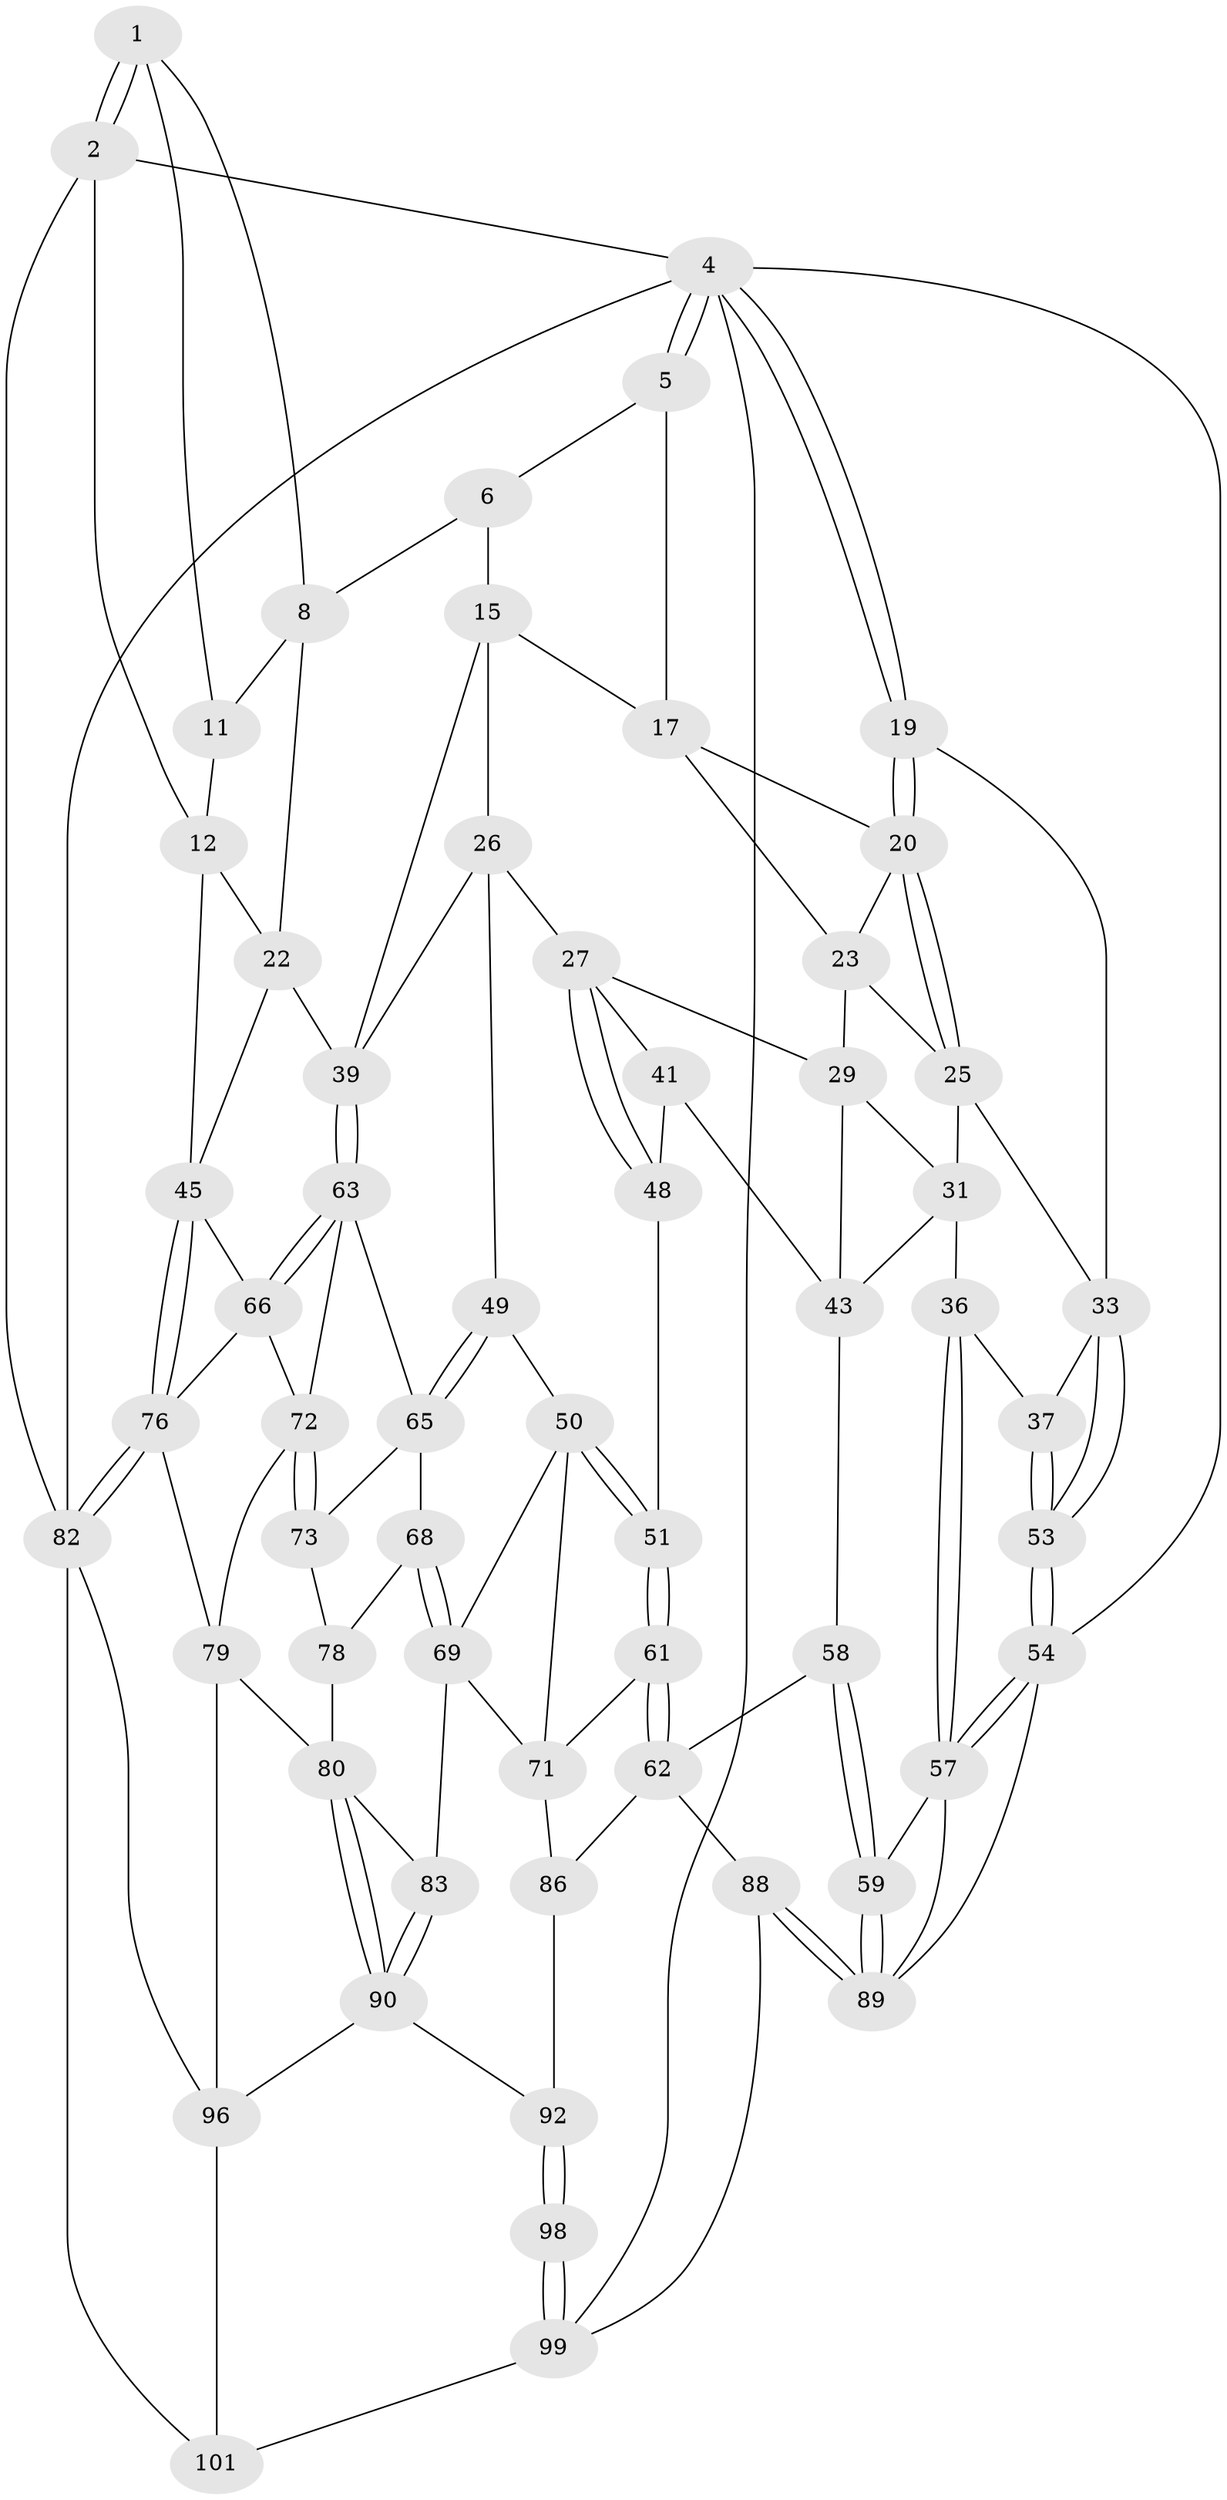// original degree distribution, {4: 0.21568627450980393, 6: 0.19607843137254902, 3: 0.0196078431372549, 5: 0.5686274509803921}
// Generated by graph-tools (version 1.1) at 2025/38/02/21/25 10:38:58]
// undirected, 60 vertices, 137 edges
graph export_dot {
graph [start="1"]
  node [color=gray90,style=filled];
  1 [pos="+0.7206697102672505+0",super="+7"];
  2 [pos="+1+0",super="+3"];
  4 [pos="+0+0",super="+56"];
  5 [pos="+0.41597136430832576+0"];
  6 [pos="+0.5492877297429565+0",super="+10"];
  8 [pos="+0.7662552883053968+0.12615322814397031",super="+9"];
  11 [pos="+0.970952198682181+0",super="+14"];
  12 [pos="+1+0.272715796834004",super="+13"];
  15 [pos="+0.6278556393334304+0.21384045373772273",super="+16"];
  17 [pos="+0.5211343169129169+0.20461703717242416",super="+18"];
  19 [pos="+0+0"];
  20 [pos="+0+0",super="+21"];
  22 [pos="+0.7896557673449269+0.2727011571159231",super="+38"];
  23 [pos="+0.31653308742802655+0.18497431661526514",super="+24"];
  25 [pos="+0.22901027792074455+0.18310969148243525",super="+32"];
  26 [pos="+0.512172200511646+0.34410417813925565",super="+44"];
  27 [pos="+0.47787613473412693+0.3611705568370268",super="+28"];
  29 [pos="+0.29232208341904947+0.25226069422970065",super="+30"];
  31 [pos="+0.11418043532373025+0.3227879110765999",super="+35"];
  33 [pos="+0+0",super="+34"];
  36 [pos="+0.0904917136217994+0.4358852487317692"];
  37 [pos="+0.029928844249498168+0.42603511736424954"];
  39 [pos="+0.761428675656283+0.48218782903949686",super="+40"];
  41 [pos="+0.3626340605032613+0.38403711897617454",super="+42"];
  43 [pos="+0.2539195975305847+0.4573151548049369",super="+47"];
  45 [pos="+1+0.4345505283754257",super="+46"];
  48 [pos="+0.42359075541854846+0.4148753006258361",super="+52"];
  49 [pos="+0.5669644408575464+0.5201177810629561"];
  50 [pos="+0.5502528498161899+0.528898224049067",super="+70"];
  51 [pos="+0.4328855335993896+0.5321522873428398"];
  53 [pos="+0+0.41549258831373886"];
  54 [pos="+0+0.7479671605444564",super="+55"];
  57 [pos="+0.048269418159352394+0.6609874076308997",super="+60"];
  58 [pos="+0.2418253102811115+0.6390259238337374"];
  59 [pos="+0.17870675115904766+0.6688582890426599"];
  61 [pos="+0.3915825980861773+0.6003534047600707"];
  62 [pos="+0.2985570035993238+0.6482936395993534",super="+87"];
  63 [pos="+0.7617032212647915+0.5387168138916528",super="+64"];
  65 [pos="+0.6294165991157963+0.5914078699482771",super="+67"];
  66 [pos="+0.872041664239732+0.6228431767638731",super="+74"];
  68 [pos="+0.603055931723412+0.6813730412492559"];
  69 [pos="+0.5834507294535031+0.6910342495922548",super="+84"];
  71 [pos="+0.49401577868842916+0.6818943502475816",super="+85"];
  72 [pos="+0.7313942912047798+0.6719977187877472",super="+75"];
  73 [pos="+0.7155509206970253+0.6705034922974061"];
  76 [pos="+1+0.8346731734931098",super="+77"];
  78 [pos="+0.6534080984982799+0.7247646053263557"];
  79 [pos="+0.7384188371342941+0.7918314867570645",super="+94"];
  80 [pos="+0.7247004836741919+0.7932376091874902",super="+81"];
  82 [pos="+1+1",super="+102"];
  83 [pos="+0.5956419966671621+0.7558374235891459"];
  86 [pos="+0.4723911007463041+0.8040642070130807"];
  88 [pos="+0.26368661021435463+0.9186622843031095"];
  89 [pos="+0.22779889346656648+0.8670536895357965",super="+95"];
  90 [pos="+0.6267131105108485+0.8501554001755195",super="+91"];
  92 [pos="+0.5802929715160865+0.8721441005409878",super="+93"];
  96 [pos="+0.7748377437408439+0.9534213578172617",super="+97"];
  98 [pos="+0.40726927654092115+1"];
  99 [pos="+0.3850258586841048+1",super="+100"];
  101 [pos="+0.47657104589875515+1"];
  1 -- 2;
  1 -- 2;
  1 -- 8;
  1 -- 11;
  2 -- 12;
  2 -- 4;
  2 -- 82;
  4 -- 5;
  4 -- 5;
  4 -- 19;
  4 -- 19;
  4 -- 82;
  4 -- 99;
  4 -- 54;
  5 -- 6;
  5 -- 17;
  6 -- 15;
  6 -- 8;
  8 -- 22;
  8 -- 11;
  11 -- 12;
  12 -- 45;
  12 -- 22;
  15 -- 39;
  15 -- 17;
  15 -- 26;
  17 -- 23;
  17 -- 20;
  19 -- 20;
  19 -- 20;
  19 -- 33;
  20 -- 25;
  20 -- 25;
  20 -- 23;
  22 -- 45;
  22 -- 39;
  23 -- 25;
  23 -- 29;
  25 -- 33;
  25 -- 31;
  26 -- 27;
  26 -- 49;
  26 -- 39;
  27 -- 48;
  27 -- 48;
  27 -- 41;
  27 -- 29;
  29 -- 43;
  29 -- 31;
  31 -- 36;
  31 -- 43;
  33 -- 53;
  33 -- 53;
  33 -- 37;
  36 -- 37;
  36 -- 57;
  36 -- 57;
  37 -- 53;
  37 -- 53;
  39 -- 63;
  39 -- 63;
  41 -- 48 [weight=2];
  41 -- 43;
  43 -- 58;
  45 -- 76;
  45 -- 76;
  45 -- 66;
  48 -- 51;
  49 -- 50;
  49 -- 65;
  49 -- 65;
  50 -- 51;
  50 -- 51;
  50 -- 69;
  50 -- 71;
  51 -- 61;
  51 -- 61;
  53 -- 54;
  53 -- 54;
  54 -- 57;
  54 -- 57;
  54 -- 89;
  57 -- 89;
  57 -- 59;
  58 -- 59;
  58 -- 59;
  58 -- 62;
  59 -- 89;
  59 -- 89;
  61 -- 62;
  61 -- 62;
  61 -- 71;
  62 -- 88;
  62 -- 86;
  63 -- 66;
  63 -- 66;
  63 -- 72;
  63 -- 65;
  65 -- 73;
  65 -- 68;
  66 -- 76;
  66 -- 72;
  68 -- 69;
  68 -- 69;
  68 -- 78;
  69 -- 83;
  69 -- 71;
  71 -- 86;
  72 -- 73;
  72 -- 73;
  72 -- 79;
  73 -- 78;
  76 -- 82;
  76 -- 82;
  76 -- 79;
  78 -- 80;
  79 -- 80;
  79 -- 96;
  80 -- 90;
  80 -- 90;
  80 -- 83;
  82 -- 96;
  82 -- 101;
  83 -- 90;
  83 -- 90;
  86 -- 92;
  88 -- 89;
  88 -- 89;
  88 -- 99;
  90 -- 96;
  90 -- 92;
  92 -- 98 [weight=2];
  92 -- 98;
  96 -- 101;
  98 -- 99;
  98 -- 99;
  99 -- 101;
}
